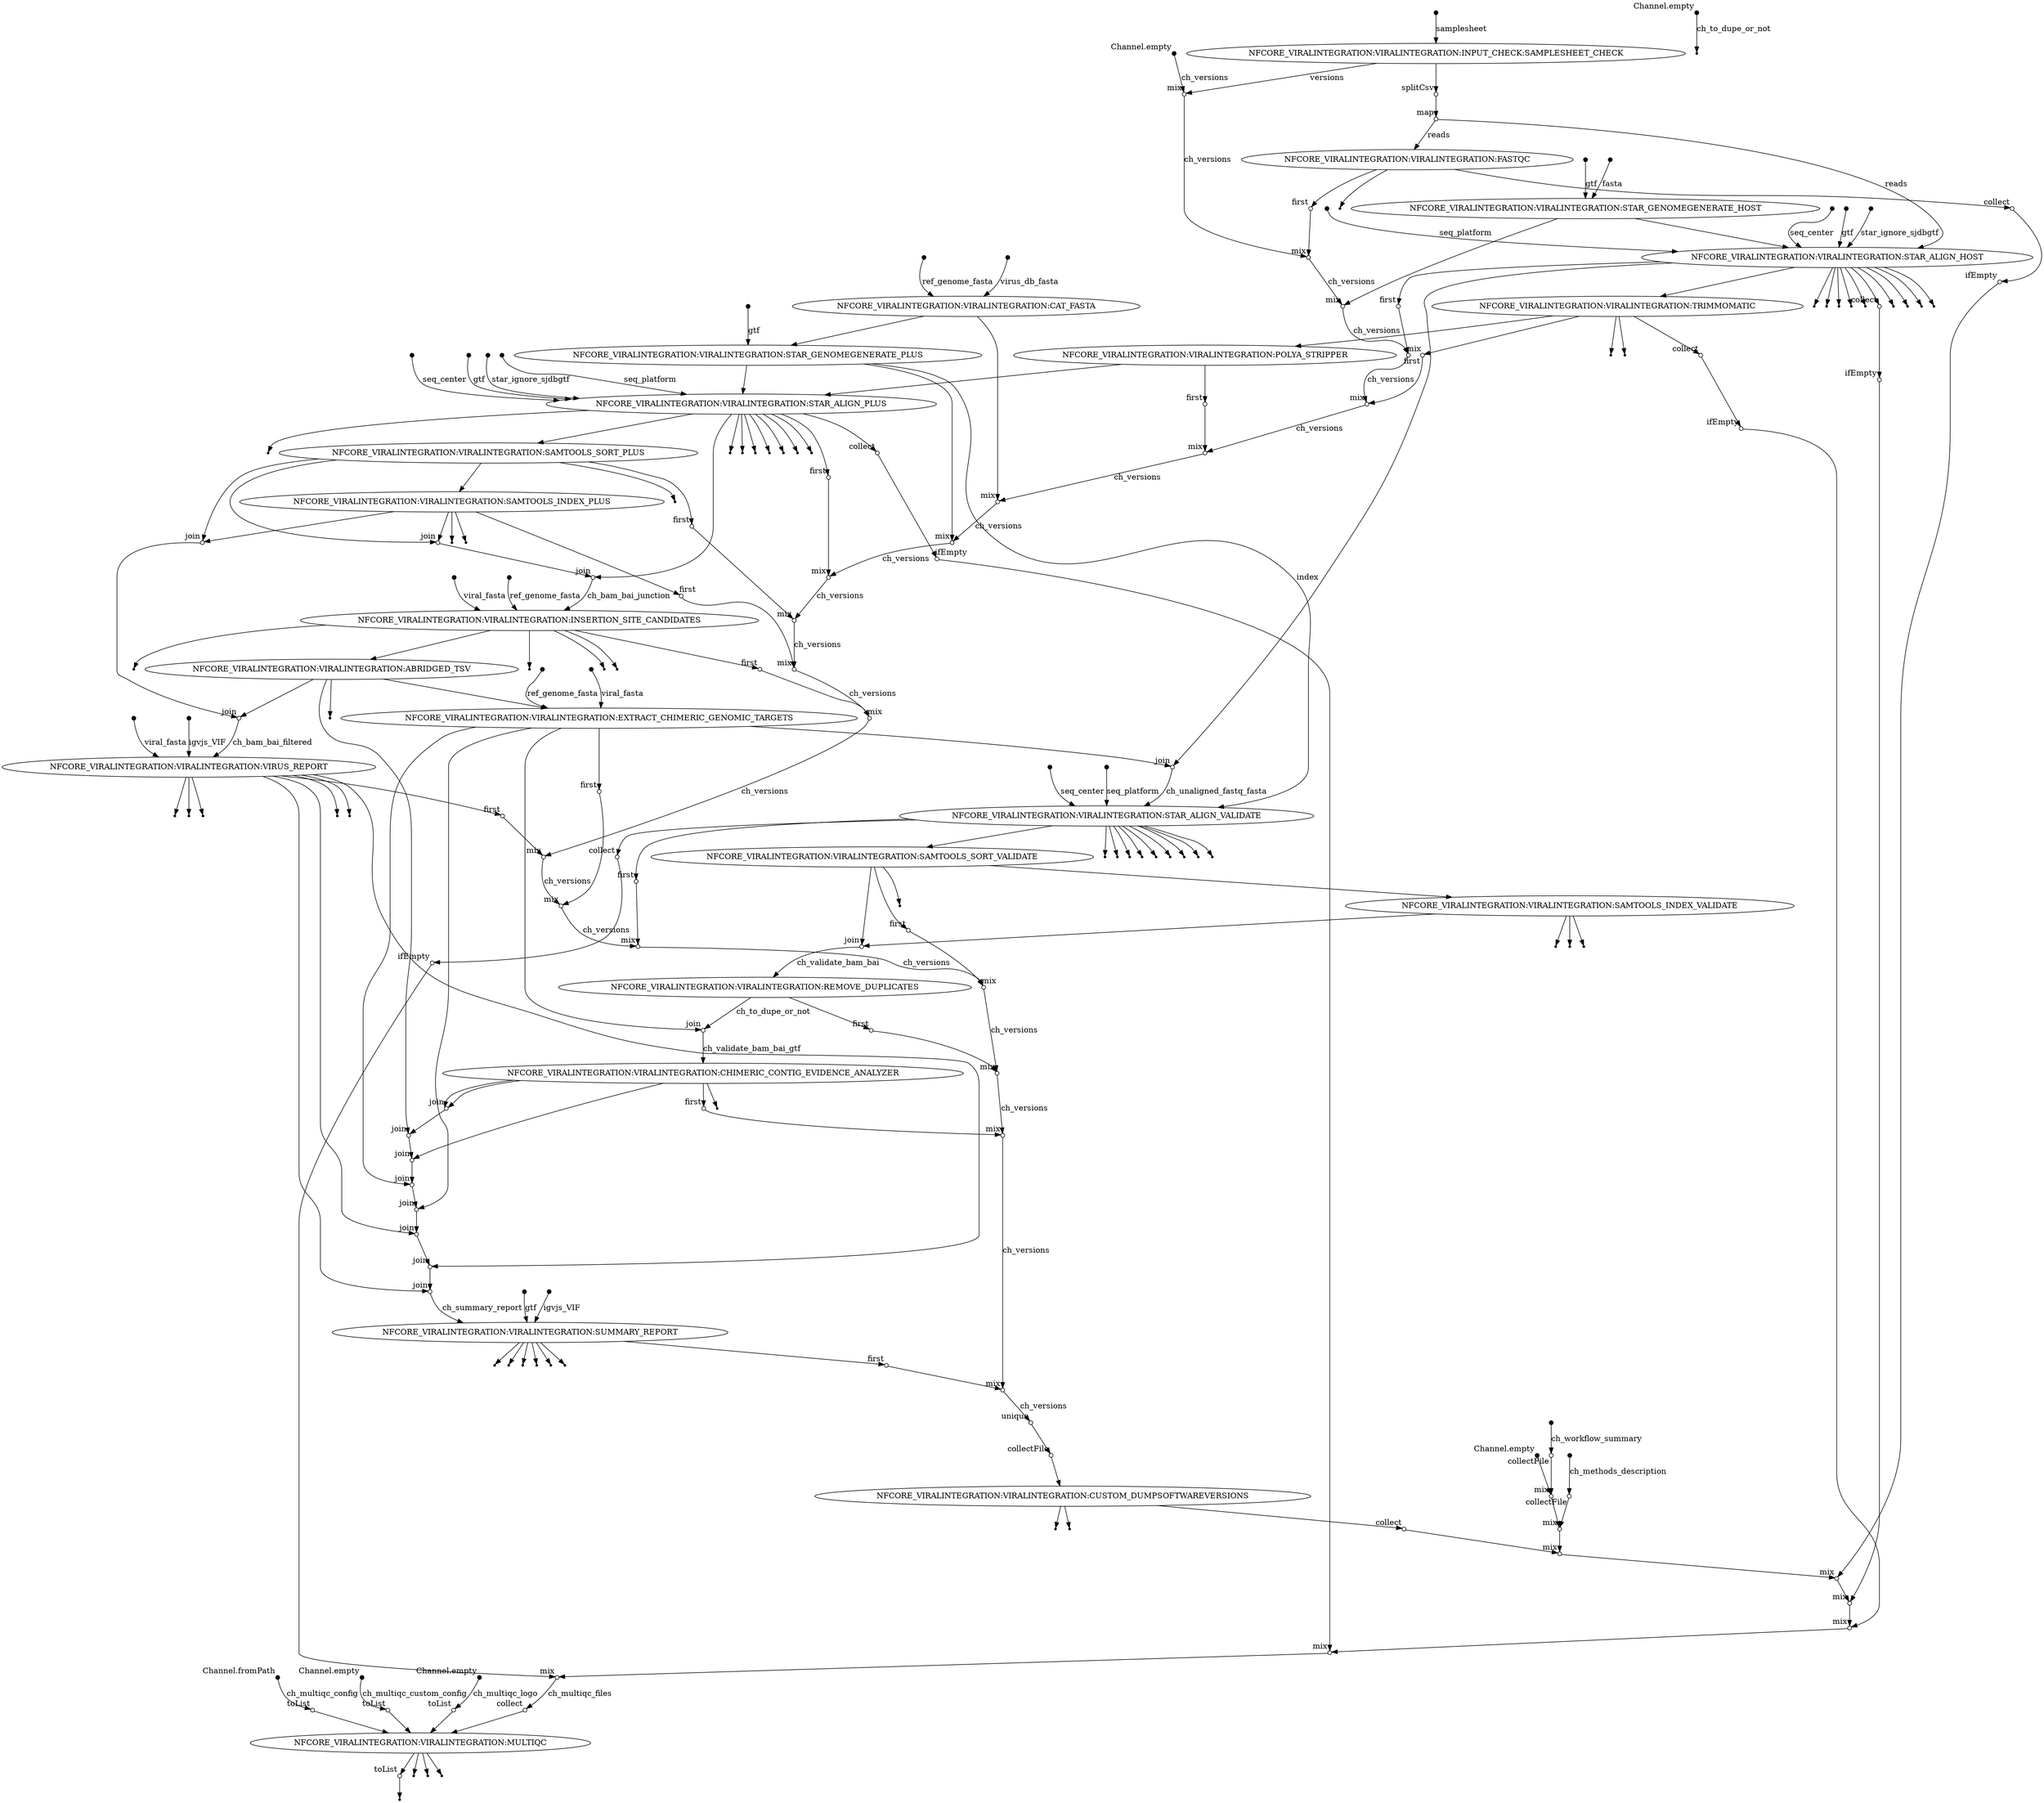 digraph "viralintegration_dag" {
v0 [shape=point,label="",fixedsize=true,width=0.1,xlabel="Channel.fromPath"];
v185 [shape=circle,label="",fixedsize=true,width=0.1,xlabel="toList"];
v0 -> v185 [label="ch_multiqc_config"];

v1 [shape=point,label="",fixedsize=true,width=0.1,xlabel="Channel.empty"];
v186 [shape=circle,label="",fixedsize=true,width=0.1,xlabel="toList"];
v1 -> v186 [label="ch_multiqc_custom_config"];

v2 [shape=point,label="",fixedsize=true,width=0.1,xlabel="Channel.empty"];
v187 [shape=circle,label="",fixedsize=true,width=0.1,xlabel="toList"];
v2 -> v187 [label="ch_multiqc_logo"];

v3 [shape=point,label="",fixedsize=true,width=0.1,xlabel="Channel.empty"];
v8 [shape=circle,label="",fixedsize=true,width=0.1,xlabel="mix"];
v3 -> v8 [label="ch_versions"];

v4 [shape=point,label="",fixedsize=true,width=0.1];
v5 [label="NFCORE_VIRALINTEGRATION:VIRALINTEGRATION:INPUT_CHECK:SAMPLESHEET_CHECK"];
v4 -> v5 [label="samplesheet"];

v5 [label="NFCORE_VIRALINTEGRATION:VIRALINTEGRATION:INPUT_CHECK:SAMPLESHEET_CHECK"];
v6 [shape=circle,label="",fixedsize=true,width=0.1,xlabel="splitCsv"];
v5 -> v6;

v5 [label="NFCORE_VIRALINTEGRATION:VIRALINTEGRATION:INPUT_CHECK:SAMPLESHEET_CHECK"];
v8 [shape=circle,label="",fixedsize=true,width=0.1,xlabel="mix"];
v5 -> v8 [label="versions"];

v6 [shape=circle,label="",fixedsize=true,width=0.1,xlabel="splitCsv"];
v7 [shape=circle,label="",fixedsize=true,width=0.1,xlabel="map"];
v6 -> v7;

v7 [shape=circle,label="",fixedsize=true,width=0.1,xlabel="map"];
v9 [label="NFCORE_VIRALINTEGRATION:VIRALINTEGRATION:FASTQC"];
v7 -> v9 [label="reads"];

v8 [shape=circle,label="",fixedsize=true,width=0.1,xlabel="mix"];
v12 [shape=circle,label="",fixedsize=true,width=0.1,xlabel="mix"];
v8 -> v12 [label="ch_versions"];

v9 [label="NFCORE_VIRALINTEGRATION:VIRALINTEGRATION:FASTQC"];
v10 [shape=point];
v9 -> v10;

v9 [label="NFCORE_VIRALINTEGRATION:VIRALINTEGRATION:FASTQC"];
v169 [shape=circle,label="",fixedsize=true,width=0.1,xlabel="collect"];
v9 -> v169;

v9 [label="NFCORE_VIRALINTEGRATION:VIRALINTEGRATION:FASTQC"];
v11 [shape=circle,label="",fixedsize=true,width=0.1,xlabel="first"];
v9 -> v11;

v11 [shape=circle,label="",fixedsize=true,width=0.1,xlabel="first"];
v12 [shape=circle,label="",fixedsize=true,width=0.1,xlabel="mix"];
v11 -> v12;

v12 [shape=circle,label="",fixedsize=true,width=0.1,xlabel="mix"];
v16 [shape=circle,label="",fixedsize=true,width=0.1,xlabel="mix"];
v12 -> v16 [label="ch_versions"];

v13 [shape=point,label="",fixedsize=true,width=0.1];
v15 [label="NFCORE_VIRALINTEGRATION:VIRALINTEGRATION:STAR_GENOMEGENERATE_HOST"];
v13 -> v15 [label="fasta"];

v14 [shape=point,label="",fixedsize=true,width=0.1];
v15 [label="NFCORE_VIRALINTEGRATION:VIRALINTEGRATION:STAR_GENOMEGENERATE_HOST"];
v14 -> v15 [label="gtf"];

v15 [label="NFCORE_VIRALINTEGRATION:VIRALINTEGRATION:STAR_GENOMEGENERATE_HOST"];
v21 [label="NFCORE_VIRALINTEGRATION:VIRALINTEGRATION:STAR_ALIGN_HOST"];
v15 -> v21;

v15 [label="NFCORE_VIRALINTEGRATION:VIRALINTEGRATION:STAR_GENOMEGENERATE_HOST"];
v16 [shape=circle,label="",fixedsize=true,width=0.1,xlabel="mix"];
v15 -> v16;

v16 [shape=circle,label="",fixedsize=true,width=0.1,xlabel="mix"];
v32 [shape=circle,label="",fixedsize=true,width=0.1,xlabel="mix"];
v16 -> v32 [label="ch_versions"];

v7 [shape=circle,label="",fixedsize=true,width=0.1,xlabel="map"];
v21 [label="NFCORE_VIRALINTEGRATION:VIRALINTEGRATION:STAR_ALIGN_HOST"];
v7 -> v21 [label="reads"];

v17 [shape=point,label="",fixedsize=true,width=0.1];
v21 [label="NFCORE_VIRALINTEGRATION:VIRALINTEGRATION:STAR_ALIGN_HOST"];
v17 -> v21 [label="gtf"];

v18 [shape=point,label="",fixedsize=true,width=0.1];
v21 [label="NFCORE_VIRALINTEGRATION:VIRALINTEGRATION:STAR_ALIGN_HOST"];
v18 -> v21 [label="star_ignore_sjdbgtf"];

v19 [shape=point,label="",fixedsize=true,width=0.1];
v21 [label="NFCORE_VIRALINTEGRATION:VIRALINTEGRATION:STAR_ALIGN_HOST"];
v19 -> v21 [label="seq_platform"];

v20 [shape=point,label="",fixedsize=true,width=0.1];
v21 [label="NFCORE_VIRALINTEGRATION:VIRALINTEGRATION:STAR_ALIGN_HOST"];
v20 -> v21 [label="seq_center"];

v21 [label="NFCORE_VIRALINTEGRATION:VIRALINTEGRATION:STAR_ALIGN_HOST"];
v30 [shape=point];
v21 -> v30;

v21 [label="NFCORE_VIRALINTEGRATION:VIRALINTEGRATION:STAR_ALIGN_HOST"];
v172 [shape=circle,label="",fixedsize=true,width=0.1,xlabel="collect"];
v21 -> v172;

v21 [label="NFCORE_VIRALINTEGRATION:VIRALINTEGRATION:STAR_ALIGN_HOST"];
v29 [shape=point];
v21 -> v29;

v21 [label="NFCORE_VIRALINTEGRATION:VIRALINTEGRATION:STAR_ALIGN_HOST"];
v28 [shape=point];
v21 -> v28;

v21 [label="NFCORE_VIRALINTEGRATION:VIRALINTEGRATION:STAR_ALIGN_HOST"];
v31 [shape=circle,label="",fixedsize=true,width=0.1,xlabel="first"];
v21 -> v31;

v21 [label="NFCORE_VIRALINTEGRATION:VIRALINTEGRATION:STAR_ALIGN_HOST"];
v27 [shape=point];
v21 -> v27;

v21 [label="NFCORE_VIRALINTEGRATION:VIRALINTEGRATION:STAR_ALIGN_HOST"];
v26 [shape=point];
v21 -> v26;

v21 [label="NFCORE_VIRALINTEGRATION:VIRALINTEGRATION:STAR_ALIGN_HOST"];
v25 [shape=point];
v21 -> v25;

v21 [label="NFCORE_VIRALINTEGRATION:VIRALINTEGRATION:STAR_ALIGN_HOST"];
v33 [label="NFCORE_VIRALINTEGRATION:VIRALINTEGRATION:TRIMMOMATIC"];
v21 -> v33;

v21 [label="NFCORE_VIRALINTEGRATION:VIRALINTEGRATION:STAR_ALIGN_HOST"];
v24 [shape=point];
v21 -> v24;

v21 [label="NFCORE_VIRALINTEGRATION:VIRALINTEGRATION:STAR_ALIGN_HOST"];
v23 [shape=point];
v21 -> v23;

v21 [label="NFCORE_VIRALINTEGRATION:VIRALINTEGRATION:STAR_ALIGN_HOST"];
v22 [shape=point];
v21 -> v22;

v31 [shape=circle,label="",fixedsize=true,width=0.1,xlabel="first"];
v32 [shape=circle,label="",fixedsize=true,width=0.1,xlabel="mix"];
v31 -> v32;

v32 [shape=circle,label="",fixedsize=true,width=0.1,xlabel="mix"];
v37 [shape=circle,label="",fixedsize=true,width=0.1,xlabel="mix"];
v32 -> v37 [label="ch_versions"];

v33 [label="NFCORE_VIRALINTEGRATION:VIRALINTEGRATION:TRIMMOMATIC"];
v38 [label="NFCORE_VIRALINTEGRATION:VIRALINTEGRATION:POLYA_STRIPPER"];
v33 -> v38;

v33 [label="NFCORE_VIRALINTEGRATION:VIRALINTEGRATION:TRIMMOMATIC"];
v35 [shape=point];
v33 -> v35;

v33 [label="NFCORE_VIRALINTEGRATION:VIRALINTEGRATION:TRIMMOMATIC"];
v34 [shape=point];
v33 -> v34;

v33 [label="NFCORE_VIRALINTEGRATION:VIRALINTEGRATION:TRIMMOMATIC"];
v175 [shape=circle,label="",fixedsize=true,width=0.1,xlabel="collect"];
v33 -> v175;

v33 [label="NFCORE_VIRALINTEGRATION:VIRALINTEGRATION:TRIMMOMATIC"];
v36 [shape=circle,label="",fixedsize=true,width=0.1,xlabel="first"];
v33 -> v36;

v36 [shape=circle,label="",fixedsize=true,width=0.1,xlabel="first"];
v37 [shape=circle,label="",fixedsize=true,width=0.1,xlabel="mix"];
v36 -> v37;

v37 [shape=circle,label="",fixedsize=true,width=0.1,xlabel="mix"];
v40 [shape=circle,label="",fixedsize=true,width=0.1,xlabel="mix"];
v37 -> v40 [label="ch_versions"];

v38 [label="NFCORE_VIRALINTEGRATION:VIRALINTEGRATION:POLYA_STRIPPER"];
v52 [label="NFCORE_VIRALINTEGRATION:VIRALINTEGRATION:STAR_ALIGN_PLUS"];
v38 -> v52;

v38 [label="NFCORE_VIRALINTEGRATION:VIRALINTEGRATION:POLYA_STRIPPER"];
v39 [shape=circle,label="",fixedsize=true,width=0.1,xlabel="first"];
v38 -> v39;

v39 [shape=circle,label="",fixedsize=true,width=0.1,xlabel="first"];
v40 [shape=circle,label="",fixedsize=true,width=0.1,xlabel="mix"];
v39 -> v40;

v40 [shape=circle,label="",fixedsize=true,width=0.1,xlabel="mix"];
v44 [shape=circle,label="",fixedsize=true,width=0.1,xlabel="mix"];
v40 -> v44 [label="ch_versions"];

v41 [shape=point,label="",fixedsize=true,width=0.1];
v43 [label="NFCORE_VIRALINTEGRATION:VIRALINTEGRATION:CAT_FASTA"];
v41 -> v43 [label="ref_genome_fasta"];

v42 [shape=point,label="",fixedsize=true,width=0.1];
v43 [label="NFCORE_VIRALINTEGRATION:VIRALINTEGRATION:CAT_FASTA"];
v42 -> v43 [label="virus_db_fasta"];

v43 [label="NFCORE_VIRALINTEGRATION:VIRALINTEGRATION:CAT_FASTA"];
v46 [label="NFCORE_VIRALINTEGRATION:VIRALINTEGRATION:STAR_GENOMEGENERATE_PLUS"];
v43 -> v46;

v43 [label="NFCORE_VIRALINTEGRATION:VIRALINTEGRATION:CAT_FASTA"];
v44 [shape=circle,label="",fixedsize=true,width=0.1,xlabel="mix"];
v43 -> v44;

v44 [shape=circle,label="",fixedsize=true,width=0.1,xlabel="mix"];
v47 [shape=circle,label="",fixedsize=true,width=0.1,xlabel="mix"];
v44 -> v47 [label="ch_versions"];

v45 [shape=point,label="",fixedsize=true,width=0.1];
v46 [label="NFCORE_VIRALINTEGRATION:VIRALINTEGRATION:STAR_GENOMEGENERATE_PLUS"];
v45 -> v46 [label="gtf"];

v46 [label="NFCORE_VIRALINTEGRATION:VIRALINTEGRATION:STAR_GENOMEGENERATE_PLUS"];
v52 [label="NFCORE_VIRALINTEGRATION:VIRALINTEGRATION:STAR_ALIGN_PLUS"];
v46 -> v52;

v46 [label="NFCORE_VIRALINTEGRATION:VIRALINTEGRATION:STAR_GENOMEGENERATE_PLUS"];
v47 [shape=circle,label="",fixedsize=true,width=0.1,xlabel="mix"];
v46 -> v47;

v47 [shape=circle,label="",fixedsize=true,width=0.1,xlabel="mix"];
v62 [shape=circle,label="",fixedsize=true,width=0.1,xlabel="mix"];
v47 -> v62 [label="ch_versions"];

v48 [shape=point,label="",fixedsize=true,width=0.1];
v52 [label="NFCORE_VIRALINTEGRATION:VIRALINTEGRATION:STAR_ALIGN_PLUS"];
v48 -> v52 [label="gtf"];

v49 [shape=point,label="",fixedsize=true,width=0.1];
v52 [label="NFCORE_VIRALINTEGRATION:VIRALINTEGRATION:STAR_ALIGN_PLUS"];
v49 -> v52 [label="star_ignore_sjdbgtf"];

v50 [shape=point,label="",fixedsize=true,width=0.1];
v52 [label="NFCORE_VIRALINTEGRATION:VIRALINTEGRATION:STAR_ALIGN_PLUS"];
v50 -> v52 [label="seq_platform"];

v51 [shape=point,label="",fixedsize=true,width=0.1];
v52 [label="NFCORE_VIRALINTEGRATION:VIRALINTEGRATION:STAR_ALIGN_PLUS"];
v51 -> v52 [label="seq_center"];

v52 [label="NFCORE_VIRALINTEGRATION:VIRALINTEGRATION:STAR_ALIGN_PLUS"];
v63 [label="NFCORE_VIRALINTEGRATION:VIRALINTEGRATION:SAMTOOLS_SORT_PLUS"];
v52 -> v63;

v52 [label="NFCORE_VIRALINTEGRATION:VIRALINTEGRATION:STAR_ALIGN_PLUS"];
v178 [shape=circle,label="",fixedsize=true,width=0.1,xlabel="collect"];
v52 -> v178;

v52 [label="NFCORE_VIRALINTEGRATION:VIRALINTEGRATION:STAR_ALIGN_PLUS"];
v60 [shape=point];
v52 -> v60;

v52 [label="NFCORE_VIRALINTEGRATION:VIRALINTEGRATION:STAR_ALIGN_PLUS"];
v59 [shape=point];
v52 -> v59;

v52 [label="NFCORE_VIRALINTEGRATION:VIRALINTEGRATION:STAR_ALIGN_PLUS"];
v61 [shape=circle,label="",fixedsize=true,width=0.1,xlabel="first"];
v52 -> v61;

v52 [label="NFCORE_VIRALINTEGRATION:VIRALINTEGRATION:STAR_ALIGN_PLUS"];
v58 [shape=point];
v52 -> v58;

v52 [label="NFCORE_VIRALINTEGRATION:VIRALINTEGRATION:STAR_ALIGN_PLUS"];
v57 [shape=point];
v52 -> v57;

v52 [label="NFCORE_VIRALINTEGRATION:VIRALINTEGRATION:STAR_ALIGN_PLUS"];
v56 [shape=point];
v52 -> v56;

v52 [label="NFCORE_VIRALINTEGRATION:VIRALINTEGRATION:STAR_ALIGN_PLUS"];
v55 [shape=point];
v52 -> v55;

v52 [label="NFCORE_VIRALINTEGRATION:VIRALINTEGRATION:STAR_ALIGN_PLUS"];
v54 [shape=point];
v52 -> v54;

v52 [label="NFCORE_VIRALINTEGRATION:VIRALINTEGRATION:STAR_ALIGN_PLUS"];
v73 [shape=circle,label="",fixedsize=true,width=0.1,xlabel="join"];
v52 -> v73;

v52 [label="NFCORE_VIRALINTEGRATION:VIRALINTEGRATION:STAR_ALIGN_PLUS"];
v53 [shape=point];
v52 -> v53;

v61 [shape=circle,label="",fixedsize=true,width=0.1,xlabel="first"];
v62 [shape=circle,label="",fixedsize=true,width=0.1,xlabel="mix"];
v61 -> v62;

v62 [shape=circle,label="",fixedsize=true,width=0.1,xlabel="mix"];
v66 [shape=circle,label="",fixedsize=true,width=0.1,xlabel="mix"];
v62 -> v66 [label="ch_versions"];

v63 [label="NFCORE_VIRALINTEGRATION:VIRALINTEGRATION:SAMTOOLS_SORT_PLUS"];
v67 [label="NFCORE_VIRALINTEGRATION:VIRALINTEGRATION:SAMTOOLS_INDEX_PLUS"];
v63 -> v67;

v63 [label="NFCORE_VIRALINTEGRATION:VIRALINTEGRATION:SAMTOOLS_SORT_PLUS"];
v64 [shape=point];
v63 -> v64;

v63 [label="NFCORE_VIRALINTEGRATION:VIRALINTEGRATION:SAMTOOLS_SORT_PLUS"];
v65 [shape=circle,label="",fixedsize=true,width=0.1,xlabel="first"];
v63 -> v65;

v65 [shape=circle,label="",fixedsize=true,width=0.1,xlabel="first"];
v66 [shape=circle,label="",fixedsize=true,width=0.1,xlabel="mix"];
v65 -> v66;

v66 [shape=circle,label="",fixedsize=true,width=0.1,xlabel="mix"];
v71 [shape=circle,label="",fixedsize=true,width=0.1,xlabel="mix"];
v66 -> v71 [label="ch_versions"];

v67 [label="NFCORE_VIRALINTEGRATION:VIRALINTEGRATION:SAMTOOLS_INDEX_PLUS"];
v72 [shape=circle,label="",fixedsize=true,width=0.1,xlabel="join"];
v67 -> v72;

v67 [label="NFCORE_VIRALINTEGRATION:VIRALINTEGRATION:SAMTOOLS_INDEX_PLUS"];
v69 [shape=point];
v67 -> v69;

v67 [label="NFCORE_VIRALINTEGRATION:VIRALINTEGRATION:SAMTOOLS_INDEX_PLUS"];
v68 [shape=point];
v67 -> v68;

v67 [label="NFCORE_VIRALINTEGRATION:VIRALINTEGRATION:SAMTOOLS_INDEX_PLUS"];
v70 [shape=circle,label="",fixedsize=true,width=0.1,xlabel="first"];
v67 -> v70;

v70 [shape=circle,label="",fixedsize=true,width=0.1,xlabel="first"];
v71 [shape=circle,label="",fixedsize=true,width=0.1,xlabel="mix"];
v70 -> v71;

v71 [shape=circle,label="",fixedsize=true,width=0.1,xlabel="mix"];
v82 [shape=circle,label="",fixedsize=true,width=0.1,xlabel="mix"];
v71 -> v82 [label="ch_versions"];

v63 [label="NFCORE_VIRALINTEGRATION:VIRALINTEGRATION:SAMTOOLS_SORT_PLUS"];
v72 [shape=circle,label="",fixedsize=true,width=0.1,xlabel="join"];
v63 -> v72;

v72 [shape=circle,label="",fixedsize=true,width=0.1,xlabel="join"];
v73 [shape=circle,label="",fixedsize=true,width=0.1,xlabel="join"];
v72 -> v73;

v73 [shape=circle,label="",fixedsize=true,width=0.1,xlabel="join"];
v76 [label="NFCORE_VIRALINTEGRATION:VIRALINTEGRATION:INSERTION_SITE_CANDIDATES"];
v73 -> v76 [label="ch_bam_bai_junction"];

v74 [shape=point,label="",fixedsize=true,width=0.1];
v76 [label="NFCORE_VIRALINTEGRATION:VIRALINTEGRATION:INSERTION_SITE_CANDIDATES"];
v74 -> v76 [label="ref_genome_fasta"];

v75 [shape=point,label="",fixedsize=true,width=0.1];
v76 [label="NFCORE_VIRALINTEGRATION:VIRALINTEGRATION:INSERTION_SITE_CANDIDATES"];
v75 -> v76 [label="viral_fasta"];

v76 [label="NFCORE_VIRALINTEGRATION:VIRALINTEGRATION:INSERTION_SITE_CANDIDATES"];
v83 [label="NFCORE_VIRALINTEGRATION:VIRALINTEGRATION:ABRIDGED_TSV"];
v76 -> v83;

v76 [label="NFCORE_VIRALINTEGRATION:VIRALINTEGRATION:INSERTION_SITE_CANDIDATES"];
v80 [shape=point];
v76 -> v80;

v76 [label="NFCORE_VIRALINTEGRATION:VIRALINTEGRATION:INSERTION_SITE_CANDIDATES"];
v79 [shape=point];
v76 -> v79;

v76 [label="NFCORE_VIRALINTEGRATION:VIRALINTEGRATION:INSERTION_SITE_CANDIDATES"];
v78 [shape=point];
v76 -> v78;

v76 [label="NFCORE_VIRALINTEGRATION:VIRALINTEGRATION:INSERTION_SITE_CANDIDATES"];
v77 [shape=point];
v76 -> v77;

v76 [label="NFCORE_VIRALINTEGRATION:VIRALINTEGRATION:INSERTION_SITE_CANDIDATES"];
v81 [shape=circle,label="",fixedsize=true,width=0.1,xlabel="first"];
v76 -> v81;

v81 [shape=circle,label="",fixedsize=true,width=0.1,xlabel="first"];
v82 [shape=circle,label="",fixedsize=true,width=0.1,xlabel="mix"];
v81 -> v82;

v82 [shape=circle,label="",fixedsize=true,width=0.1,xlabel="mix"];
v96 [shape=circle,label="",fixedsize=true,width=0.1,xlabel="mix"];
v82 -> v96 [label="ch_versions"];

v83 [label="NFCORE_VIRALINTEGRATION:VIRALINTEGRATION:ABRIDGED_TSV"];
v84 [shape=point];
v83 -> v84;

v83 [label="NFCORE_VIRALINTEGRATION:VIRALINTEGRATION:ABRIDGED_TSV"];
v86 [shape=circle,label="",fixedsize=true,width=0.1,xlabel="join"];
v83 -> v86;

v67 [label="NFCORE_VIRALINTEGRATION:VIRALINTEGRATION:SAMTOOLS_INDEX_PLUS"];
v85 [shape=circle,label="",fixedsize=true,width=0.1,xlabel="join"];
v67 -> v85;

v63 [label="NFCORE_VIRALINTEGRATION:VIRALINTEGRATION:SAMTOOLS_SORT_PLUS"];
v85 [shape=circle,label="",fixedsize=true,width=0.1,xlabel="join"];
v63 -> v85;

v85 [shape=circle,label="",fixedsize=true,width=0.1,xlabel="join"];
v86 [shape=circle,label="",fixedsize=true,width=0.1,xlabel="join"];
v85 -> v86;

v86 [shape=circle,label="",fixedsize=true,width=0.1,xlabel="join"];
v89 [label="NFCORE_VIRALINTEGRATION:VIRALINTEGRATION:VIRUS_REPORT"];
v86 -> v89 [label="ch_bam_bai_filtered"];

v87 [shape=point,label="",fixedsize=true,width=0.1];
v89 [label="NFCORE_VIRALINTEGRATION:VIRALINTEGRATION:VIRUS_REPORT"];
v87 -> v89 [label="viral_fasta"];

v88 [shape=point,label="",fixedsize=true,width=0.1];
v89 [label="NFCORE_VIRALINTEGRATION:VIRALINTEGRATION:VIRUS_REPORT"];
v88 -> v89 [label="igvjs_VIF"];

v89 [label="NFCORE_VIRALINTEGRATION:VIRALINTEGRATION:VIRUS_REPORT"];
v94 [shape=point];
v89 -> v94;

v89 [label="NFCORE_VIRALINTEGRATION:VIRALINTEGRATION:VIRUS_REPORT"];
v141 [shape=circle,label="",fixedsize=true,width=0.1,xlabel="join"];
v89 -> v141;

v89 [label="NFCORE_VIRALINTEGRATION:VIRALINTEGRATION:VIRUS_REPORT"];
v93 [shape=point];
v89 -> v93;

v89 [label="NFCORE_VIRALINTEGRATION:VIRALINTEGRATION:VIRUS_REPORT"];
v92 [shape=point];
v89 -> v92;

v89 [label="NFCORE_VIRALINTEGRATION:VIRALINTEGRATION:VIRUS_REPORT"];
v91 [shape=point];
v89 -> v91;

v89 [label="NFCORE_VIRALINTEGRATION:VIRALINTEGRATION:VIRUS_REPORT"];
v142 [shape=circle,label="",fixedsize=true,width=0.1,xlabel="join"];
v89 -> v142;

v89 [label="NFCORE_VIRALINTEGRATION:VIRALINTEGRATION:VIRUS_REPORT"];
v143 [shape=circle,label="",fixedsize=true,width=0.1,xlabel="join"];
v89 -> v143;

v89 [label="NFCORE_VIRALINTEGRATION:VIRALINTEGRATION:VIRUS_REPORT"];
v90 [shape=point];
v89 -> v90;

v89 [label="NFCORE_VIRALINTEGRATION:VIRALINTEGRATION:VIRUS_REPORT"];
v95 [shape=circle,label="",fixedsize=true,width=0.1,xlabel="first"];
v89 -> v95;

v95 [shape=circle,label="",fixedsize=true,width=0.1,xlabel="first"];
v96 [shape=circle,label="",fixedsize=true,width=0.1,xlabel="mix"];
v95 -> v96;

v96 [shape=circle,label="",fixedsize=true,width=0.1,xlabel="mix"];
v101 [shape=circle,label="",fixedsize=true,width=0.1,xlabel="mix"];
v96 -> v101 [label="ch_versions"];

v83 [label="NFCORE_VIRALINTEGRATION:VIRALINTEGRATION:ABRIDGED_TSV"];
v99 [label="NFCORE_VIRALINTEGRATION:VIRALINTEGRATION:EXTRACT_CHIMERIC_GENOMIC_TARGETS"];
v83 -> v99;

v97 [shape=point,label="",fixedsize=true,width=0.1];
v99 [label="NFCORE_VIRALINTEGRATION:VIRALINTEGRATION:EXTRACT_CHIMERIC_GENOMIC_TARGETS"];
v97 -> v99 [label="ref_genome_fasta"];

v98 [shape=point,label="",fixedsize=true,width=0.1];
v99 [label="NFCORE_VIRALINTEGRATION:VIRALINTEGRATION:EXTRACT_CHIMERIC_GENOMIC_TARGETS"];
v98 -> v99 [label="viral_fasta"];

v99 [label="NFCORE_VIRALINTEGRATION:VIRALINTEGRATION:EXTRACT_CHIMERIC_GENOMIC_TARGETS"];
v102 [shape=circle,label="",fixedsize=true,width=0.1,xlabel="join"];
v99 -> v102;

v99 [label="NFCORE_VIRALINTEGRATION:VIRALINTEGRATION:EXTRACT_CHIMERIC_GENOMIC_TARGETS"];
v131 [shape=circle,label="",fixedsize=true,width=0.1,xlabel="join"];
v99 -> v131;

v99 [label="NFCORE_VIRALINTEGRATION:VIRALINTEGRATION:EXTRACT_CHIMERIC_GENOMIC_TARGETS"];
v100 [shape=circle,label="",fixedsize=true,width=0.1,xlabel="first"];
v99 -> v100;

v100 [shape=circle,label="",fixedsize=true,width=0.1,xlabel="first"];
v101 [shape=circle,label="",fixedsize=true,width=0.1,xlabel="mix"];
v100 -> v101;

v101 [shape=circle,label="",fixedsize=true,width=0.1,xlabel="mix"];
v116 [shape=circle,label="",fixedsize=true,width=0.1,xlabel="mix"];
v101 -> v116 [label="ch_versions"];

v21 [label="NFCORE_VIRALINTEGRATION:VIRALINTEGRATION:STAR_ALIGN_HOST"];
v102 [shape=circle,label="",fixedsize=true,width=0.1,xlabel="join"];
v21 -> v102;

v102 [shape=circle,label="",fixedsize=true,width=0.1,xlabel="join"];
v105 [label="NFCORE_VIRALINTEGRATION:VIRALINTEGRATION:STAR_ALIGN_VALIDATE"];
v102 -> v105 [label="ch_unaligned_fastq_fasta"];

v46 [label="NFCORE_VIRALINTEGRATION:VIRALINTEGRATION:STAR_GENOMEGENERATE_PLUS"];
v105 [label="NFCORE_VIRALINTEGRATION:VIRALINTEGRATION:STAR_ALIGN_VALIDATE"];
v46 -> v105 [label="index"];

v103 [shape=point,label="",fixedsize=true,width=0.1];
v105 [label="NFCORE_VIRALINTEGRATION:VIRALINTEGRATION:STAR_ALIGN_VALIDATE"];
v103 -> v105 [label="seq_platform"];

v104 [shape=point,label="",fixedsize=true,width=0.1];
v105 [label="NFCORE_VIRALINTEGRATION:VIRALINTEGRATION:STAR_ALIGN_VALIDATE"];
v104 -> v105 [label="seq_center"];

v105 [label="NFCORE_VIRALINTEGRATION:VIRALINTEGRATION:STAR_ALIGN_VALIDATE"];
v117 [label="NFCORE_VIRALINTEGRATION:VIRALINTEGRATION:SAMTOOLS_SORT_VALIDATE"];
v105 -> v117;

v105 [label="NFCORE_VIRALINTEGRATION:VIRALINTEGRATION:STAR_ALIGN_VALIDATE"];
v181 [shape=circle,label="",fixedsize=true,width=0.1,xlabel="collect"];
v105 -> v181;

v105 [label="NFCORE_VIRALINTEGRATION:VIRALINTEGRATION:STAR_ALIGN_VALIDATE"];
v114 [shape=point];
v105 -> v114;

v105 [label="NFCORE_VIRALINTEGRATION:VIRALINTEGRATION:STAR_ALIGN_VALIDATE"];
v113 [shape=point];
v105 -> v113;

v105 [label="NFCORE_VIRALINTEGRATION:VIRALINTEGRATION:STAR_ALIGN_VALIDATE"];
v115 [shape=circle,label="",fixedsize=true,width=0.1,xlabel="first"];
v105 -> v115;

v105 [label="NFCORE_VIRALINTEGRATION:VIRALINTEGRATION:STAR_ALIGN_VALIDATE"];
v112 [shape=point];
v105 -> v112;

v105 [label="NFCORE_VIRALINTEGRATION:VIRALINTEGRATION:STAR_ALIGN_VALIDATE"];
v111 [shape=point];
v105 -> v111;

v105 [label="NFCORE_VIRALINTEGRATION:VIRALINTEGRATION:STAR_ALIGN_VALIDATE"];
v110 [shape=point];
v105 -> v110;

v105 [label="NFCORE_VIRALINTEGRATION:VIRALINTEGRATION:STAR_ALIGN_VALIDATE"];
v109 [shape=point];
v105 -> v109;

v105 [label="NFCORE_VIRALINTEGRATION:VIRALINTEGRATION:STAR_ALIGN_VALIDATE"];
v108 [shape=point];
v105 -> v108;

v105 [label="NFCORE_VIRALINTEGRATION:VIRALINTEGRATION:STAR_ALIGN_VALIDATE"];
v107 [shape=point];
v105 -> v107;

v105 [label="NFCORE_VIRALINTEGRATION:VIRALINTEGRATION:STAR_ALIGN_VALIDATE"];
v106 [shape=point];
v105 -> v106;

v115 [shape=circle,label="",fixedsize=true,width=0.1,xlabel="first"];
v116 [shape=circle,label="",fixedsize=true,width=0.1,xlabel="mix"];
v115 -> v116;

v116 [shape=circle,label="",fixedsize=true,width=0.1,xlabel="mix"];
v120 [shape=circle,label="",fixedsize=true,width=0.1,xlabel="mix"];
v116 -> v120 [label="ch_versions"];

v117 [label="NFCORE_VIRALINTEGRATION:VIRALINTEGRATION:SAMTOOLS_SORT_VALIDATE"];
v121 [label="NFCORE_VIRALINTEGRATION:VIRALINTEGRATION:SAMTOOLS_INDEX_VALIDATE"];
v117 -> v121;

v117 [label="NFCORE_VIRALINTEGRATION:VIRALINTEGRATION:SAMTOOLS_SORT_VALIDATE"];
v118 [shape=point];
v117 -> v118;

v117 [label="NFCORE_VIRALINTEGRATION:VIRALINTEGRATION:SAMTOOLS_SORT_VALIDATE"];
v119 [shape=circle,label="",fixedsize=true,width=0.1,xlabel="first"];
v117 -> v119;

v119 [shape=circle,label="",fixedsize=true,width=0.1,xlabel="first"];
v120 [shape=circle,label="",fixedsize=true,width=0.1,xlabel="mix"];
v119 -> v120;

v120 [shape=circle,label="",fixedsize=true,width=0.1,xlabel="mix"];
v130 [shape=circle,label="",fixedsize=true,width=0.1,xlabel="mix"];
v120 -> v130 [label="ch_versions"];

v121 [label="NFCORE_VIRALINTEGRATION:VIRALINTEGRATION:SAMTOOLS_INDEX_VALIDATE"];
v125 [shape=circle,label="",fixedsize=true,width=0.1,xlabel="join"];
v121 -> v125;

v121 [label="NFCORE_VIRALINTEGRATION:VIRALINTEGRATION:SAMTOOLS_INDEX_VALIDATE"];
v124 [shape=point];
v121 -> v124;

v121 [label="NFCORE_VIRALINTEGRATION:VIRALINTEGRATION:SAMTOOLS_INDEX_VALIDATE"];
v123 [shape=point];
v121 -> v123;

v121 [label="NFCORE_VIRALINTEGRATION:VIRALINTEGRATION:SAMTOOLS_INDEX_VALIDATE"];
v122 [shape=point];
v121 -> v122;

v117 [label="NFCORE_VIRALINTEGRATION:VIRALINTEGRATION:SAMTOOLS_SORT_VALIDATE"];
v125 [shape=circle,label="",fixedsize=true,width=0.1,xlabel="join"];
v117 -> v125;

v125 [shape=circle,label="",fixedsize=true,width=0.1,xlabel="join"];
v128 [label="NFCORE_VIRALINTEGRATION:VIRALINTEGRATION:REMOVE_DUPLICATES"];
v125 -> v128 [label="ch_validate_bam_bai"];

v126 [shape=point,label="",fixedsize=true,width=0.1,xlabel="Channel.empty"];
v127 [shape=point];
v126 -> v127 [label="ch_to_dupe_or_not"];

v128 [label="NFCORE_VIRALINTEGRATION:VIRALINTEGRATION:REMOVE_DUPLICATES"];
v131 [shape=circle,label="",fixedsize=true,width=0.1,xlabel="join"];
v128 -> v131 [label="ch_to_dupe_or_not"];

v128 [label="NFCORE_VIRALINTEGRATION:VIRALINTEGRATION:REMOVE_DUPLICATES"];
v129 [shape=circle,label="",fixedsize=true,width=0.1,xlabel="first"];
v128 -> v129;

v129 [shape=circle,label="",fixedsize=true,width=0.1,xlabel="first"];
v130 [shape=circle,label="",fixedsize=true,width=0.1,xlabel="mix"];
v129 -> v130;

v130 [shape=circle,label="",fixedsize=true,width=0.1,xlabel="mix"];
v135 [shape=circle,label="",fixedsize=true,width=0.1,xlabel="mix"];
v130 -> v135 [label="ch_versions"];

v131 [shape=circle,label="",fixedsize=true,width=0.1,xlabel="join"];
v132 [label="NFCORE_VIRALINTEGRATION:VIRALINTEGRATION:CHIMERIC_CONTIG_EVIDENCE_ANALYZER"];
v131 -> v132 [label="ch_validate_bam_bai_gtf"];

v132 [label="NFCORE_VIRALINTEGRATION:VIRALINTEGRATION:CHIMERIC_CONTIG_EVIDENCE_ANALYZER"];
v138 [shape=circle,label="",fixedsize=true,width=0.1,xlabel="join"];
v132 -> v138;

v132 [label="NFCORE_VIRALINTEGRATION:VIRALINTEGRATION:CHIMERIC_CONTIG_EVIDENCE_ANALYZER"];
v136 [shape=circle,label="",fixedsize=true,width=0.1,xlabel="join"];
v132 -> v136;

v132 [label="NFCORE_VIRALINTEGRATION:VIRALINTEGRATION:CHIMERIC_CONTIG_EVIDENCE_ANALYZER"];
v136 [shape=circle,label="",fixedsize=true,width=0.1,xlabel="join"];
v132 -> v136;

v132 [label="NFCORE_VIRALINTEGRATION:VIRALINTEGRATION:CHIMERIC_CONTIG_EVIDENCE_ANALYZER"];
v133 [shape=point];
v132 -> v133;

v132 [label="NFCORE_VIRALINTEGRATION:VIRALINTEGRATION:CHIMERIC_CONTIG_EVIDENCE_ANALYZER"];
v134 [shape=circle,label="",fixedsize=true,width=0.1,xlabel="first"];
v132 -> v134;

v134 [shape=circle,label="",fixedsize=true,width=0.1,xlabel="first"];
v135 [shape=circle,label="",fixedsize=true,width=0.1,xlabel="mix"];
v134 -> v135;

v135 [shape=circle,label="",fixedsize=true,width=0.1,xlabel="mix"];
v154 [shape=circle,label="",fixedsize=true,width=0.1,xlabel="mix"];
v135 -> v154 [label="ch_versions"];

v136 [shape=circle,label="",fixedsize=true,width=0.1,xlabel="join"];
v137 [shape=circle,label="",fixedsize=true,width=0.1,xlabel="join"];
v136 -> v137;

v83 [label="NFCORE_VIRALINTEGRATION:VIRALINTEGRATION:ABRIDGED_TSV"];
v137 [shape=circle,label="",fixedsize=true,width=0.1,xlabel="join"];
v83 -> v137;

v137 [shape=circle,label="",fixedsize=true,width=0.1,xlabel="join"];
v138 [shape=circle,label="",fixedsize=true,width=0.1,xlabel="join"];
v137 -> v138;

v138 [shape=circle,label="",fixedsize=true,width=0.1,xlabel="join"];
v139 [shape=circle,label="",fixedsize=true,width=0.1,xlabel="join"];
v138 -> v139;

v99 [label="NFCORE_VIRALINTEGRATION:VIRALINTEGRATION:EXTRACT_CHIMERIC_GENOMIC_TARGETS"];
v139 [shape=circle,label="",fixedsize=true,width=0.1,xlabel="join"];
v99 -> v139;

v139 [shape=circle,label="",fixedsize=true,width=0.1,xlabel="join"];
v140 [shape=circle,label="",fixedsize=true,width=0.1,xlabel="join"];
v139 -> v140;

v99 [label="NFCORE_VIRALINTEGRATION:VIRALINTEGRATION:EXTRACT_CHIMERIC_GENOMIC_TARGETS"];
v140 [shape=circle,label="",fixedsize=true,width=0.1,xlabel="join"];
v99 -> v140;

v140 [shape=circle,label="",fixedsize=true,width=0.1,xlabel="join"];
v141 [shape=circle,label="",fixedsize=true,width=0.1,xlabel="join"];
v140 -> v141;

v141 [shape=circle,label="",fixedsize=true,width=0.1,xlabel="join"];
v142 [shape=circle,label="",fixedsize=true,width=0.1,xlabel="join"];
v141 -> v142;

v142 [shape=circle,label="",fixedsize=true,width=0.1,xlabel="join"];
v143 [shape=circle,label="",fixedsize=true,width=0.1,xlabel="join"];
v142 -> v143;

v143 [shape=circle,label="",fixedsize=true,width=0.1,xlabel="join"];
v146 [label="NFCORE_VIRALINTEGRATION:VIRALINTEGRATION:SUMMARY_REPORT"];
v143 -> v146 [label="ch_summary_report"];

v144 [shape=point,label="",fixedsize=true,width=0.1];
v146 [label="NFCORE_VIRALINTEGRATION:VIRALINTEGRATION:SUMMARY_REPORT"];
v144 -> v146 [label="gtf"];

v145 [shape=point,label="",fixedsize=true,width=0.1];
v146 [label="NFCORE_VIRALINTEGRATION:VIRALINTEGRATION:SUMMARY_REPORT"];
v145 -> v146 [label="igvjs_VIF"];

v146 [label="NFCORE_VIRALINTEGRATION:VIRALINTEGRATION:SUMMARY_REPORT"];
v152 [shape=point];
v146 -> v152;

v146 [label="NFCORE_VIRALINTEGRATION:VIRALINTEGRATION:SUMMARY_REPORT"];
v151 [shape=point];
v146 -> v151;

v146 [label="NFCORE_VIRALINTEGRATION:VIRALINTEGRATION:SUMMARY_REPORT"];
v150 [shape=point];
v146 -> v150;

v146 [label="NFCORE_VIRALINTEGRATION:VIRALINTEGRATION:SUMMARY_REPORT"];
v149 [shape=point];
v146 -> v149;

v146 [label="NFCORE_VIRALINTEGRATION:VIRALINTEGRATION:SUMMARY_REPORT"];
v148 [shape=point];
v146 -> v148;

v146 [label="NFCORE_VIRALINTEGRATION:VIRALINTEGRATION:SUMMARY_REPORT"];
v147 [shape=point];
v146 -> v147;

v146 [label="NFCORE_VIRALINTEGRATION:VIRALINTEGRATION:SUMMARY_REPORT"];
v153 [shape=circle,label="",fixedsize=true,width=0.1,xlabel="first"];
v146 -> v153;

v153 [shape=circle,label="",fixedsize=true,width=0.1,xlabel="first"];
v154 [shape=circle,label="",fixedsize=true,width=0.1,xlabel="mix"];
v153 -> v154;

v154 [shape=circle,label="",fixedsize=true,width=0.1,xlabel="mix"];
v155 [shape=circle,label="",fixedsize=true,width=0.1,xlabel="unique"];
v154 -> v155 [label="ch_versions"];

v155 [shape=circle,label="",fixedsize=true,width=0.1,xlabel="unique"];
v156 [shape=circle,label="",fixedsize=true,width=0.1,xlabel="collectFile"];
v155 -> v156;

v156 [shape=circle,label="",fixedsize=true,width=0.1,xlabel="collectFile"];
v157 [label="NFCORE_VIRALINTEGRATION:VIRALINTEGRATION:CUSTOM_DUMPSOFTWAREVERSIONS"];
v156 -> v157;

v157 [label="NFCORE_VIRALINTEGRATION:VIRALINTEGRATION:CUSTOM_DUMPSOFTWAREVERSIONS"];
v159 [shape=point];
v157 -> v159;

v157 [label="NFCORE_VIRALINTEGRATION:VIRALINTEGRATION:CUSTOM_DUMPSOFTWAREVERSIONS"];
v167 [shape=circle,label="",fixedsize=true,width=0.1,xlabel="collect"];
v157 -> v167;

v157 [label="NFCORE_VIRALINTEGRATION:VIRALINTEGRATION:CUSTOM_DUMPSOFTWAREVERSIONS"];
v158 [shape=point];
v157 -> v158;

v160 [shape=point,label="",fixedsize=true,width=0.1,xlabel="Channel.empty"];
v163 [shape=circle,label="",fixedsize=true,width=0.1,xlabel="mix"];
v160 -> v163;

v161 [shape=point,label="",fixedsize=true,width=0.1];
v162 [shape=circle,label="",fixedsize=true,width=0.1,xlabel="collectFile"];
v161 -> v162 [label="ch_workflow_summary"];

v162 [shape=circle,label="",fixedsize=true,width=0.1,xlabel="collectFile"];
v163 [shape=circle,label="",fixedsize=true,width=0.1,xlabel="mix"];
v162 -> v163;

v163 [shape=circle,label="",fixedsize=true,width=0.1,xlabel="mix"];
v166 [shape=circle,label="",fixedsize=true,width=0.1,xlabel="mix"];
v163 -> v166;

v164 [shape=point,label="",fixedsize=true,width=0.1];
v165 [shape=circle,label="",fixedsize=true,width=0.1,xlabel="collectFile"];
v164 -> v165 [label="ch_methods_description"];

v165 [shape=circle,label="",fixedsize=true,width=0.1,xlabel="collectFile"];
v166 [shape=circle,label="",fixedsize=true,width=0.1,xlabel="mix"];
v165 -> v166;

v166 [shape=circle,label="",fixedsize=true,width=0.1,xlabel="mix"];
v168 [shape=circle,label="",fixedsize=true,width=0.1,xlabel="mix"];
v166 -> v168;

v167 [shape=circle,label="",fixedsize=true,width=0.1,xlabel="collect"];
v168 [shape=circle,label="",fixedsize=true,width=0.1,xlabel="mix"];
v167 -> v168;

v168 [shape=circle,label="",fixedsize=true,width=0.1,xlabel="mix"];
v171 [shape=circle,label="",fixedsize=true,width=0.1,xlabel="mix"];
v168 -> v171;

v169 [shape=circle,label="",fixedsize=true,width=0.1,xlabel="collect"];
v170 [shape=circle,label="",fixedsize=true,width=0.1,xlabel="ifEmpty"];
v169 -> v170;

v170 [shape=circle,label="",fixedsize=true,width=0.1,xlabel="ifEmpty"];
v171 [shape=circle,label="",fixedsize=true,width=0.1,xlabel="mix"];
v170 -> v171;

v171 [shape=circle,label="",fixedsize=true,width=0.1,xlabel="mix"];
v174 [shape=circle,label="",fixedsize=true,width=0.1,xlabel="mix"];
v171 -> v174;

v172 [shape=circle,label="",fixedsize=true,width=0.1,xlabel="collect"];
v173 [shape=circle,label="",fixedsize=true,width=0.1,xlabel="ifEmpty"];
v172 -> v173;

v173 [shape=circle,label="",fixedsize=true,width=0.1,xlabel="ifEmpty"];
v174 [shape=circle,label="",fixedsize=true,width=0.1,xlabel="mix"];
v173 -> v174;

v174 [shape=circle,label="",fixedsize=true,width=0.1,xlabel="mix"];
v177 [shape=circle,label="",fixedsize=true,width=0.1,xlabel="mix"];
v174 -> v177;

v175 [shape=circle,label="",fixedsize=true,width=0.1,xlabel="collect"];
v176 [shape=circle,label="",fixedsize=true,width=0.1,xlabel="ifEmpty"];
v175 -> v176;

v176 [shape=circle,label="",fixedsize=true,width=0.1,xlabel="ifEmpty"];
v177 [shape=circle,label="",fixedsize=true,width=0.1,xlabel="mix"];
v176 -> v177;

v177 [shape=circle,label="",fixedsize=true,width=0.1,xlabel="mix"];
v180 [shape=circle,label="",fixedsize=true,width=0.1,xlabel="mix"];
v177 -> v180;

v178 [shape=circle,label="",fixedsize=true,width=0.1,xlabel="collect"];
v179 [shape=circle,label="",fixedsize=true,width=0.1,xlabel="ifEmpty"];
v178 -> v179;

v179 [shape=circle,label="",fixedsize=true,width=0.1,xlabel="ifEmpty"];
v180 [shape=circle,label="",fixedsize=true,width=0.1,xlabel="mix"];
v179 -> v180;

v180 [shape=circle,label="",fixedsize=true,width=0.1,xlabel="mix"];
v183 [shape=circle,label="",fixedsize=true,width=0.1,xlabel="mix"];
v180 -> v183;

v181 [shape=circle,label="",fixedsize=true,width=0.1,xlabel="collect"];
v182 [shape=circle,label="",fixedsize=true,width=0.1,xlabel="ifEmpty"];
v181 -> v182;

v182 [shape=circle,label="",fixedsize=true,width=0.1,xlabel="ifEmpty"];
v183 [shape=circle,label="",fixedsize=true,width=0.1,xlabel="mix"];
v182 -> v183;

v183 [shape=circle,label="",fixedsize=true,width=0.1,xlabel="mix"];
v184 [shape=circle,label="",fixedsize=true,width=0.1,xlabel="collect"];
v183 -> v184 [label="ch_multiqc_files"];

v184 [shape=circle,label="",fixedsize=true,width=0.1,xlabel="collect"];
v188 [label="NFCORE_VIRALINTEGRATION:VIRALINTEGRATION:MULTIQC"];
v184 -> v188;

v185 [shape=circle,label="",fixedsize=true,width=0.1,xlabel="toList"];
v188 [label="NFCORE_VIRALINTEGRATION:VIRALINTEGRATION:MULTIQC"];
v185 -> v188;

v186 [shape=circle,label="",fixedsize=true,width=0.1,xlabel="toList"];
v188 [label="NFCORE_VIRALINTEGRATION:VIRALINTEGRATION:MULTIQC"];
v186 -> v188;

v187 [shape=circle,label="",fixedsize=true,width=0.1,xlabel="toList"];
v188 [label="NFCORE_VIRALINTEGRATION:VIRALINTEGRATION:MULTIQC"];
v187 -> v188;

v188 [label="NFCORE_VIRALINTEGRATION:VIRALINTEGRATION:MULTIQC"];
v192 [shape=circle,label="",fixedsize=true,width=0.1,xlabel="toList"];
v188 -> v192;

v188 [label="NFCORE_VIRALINTEGRATION:VIRALINTEGRATION:MULTIQC"];
v191 [shape=point];
v188 -> v191;

v188 [label="NFCORE_VIRALINTEGRATION:VIRALINTEGRATION:MULTIQC"];
v190 [shape=point];
v188 -> v190;

v188 [label="NFCORE_VIRALINTEGRATION:VIRALINTEGRATION:MULTIQC"];
v189 [shape=point];
v188 -> v189;

v192 [shape=circle,label="",fixedsize=true,width=0.1,xlabel="toList"];
v193 [shape=point];
v192 -> v193;

}

